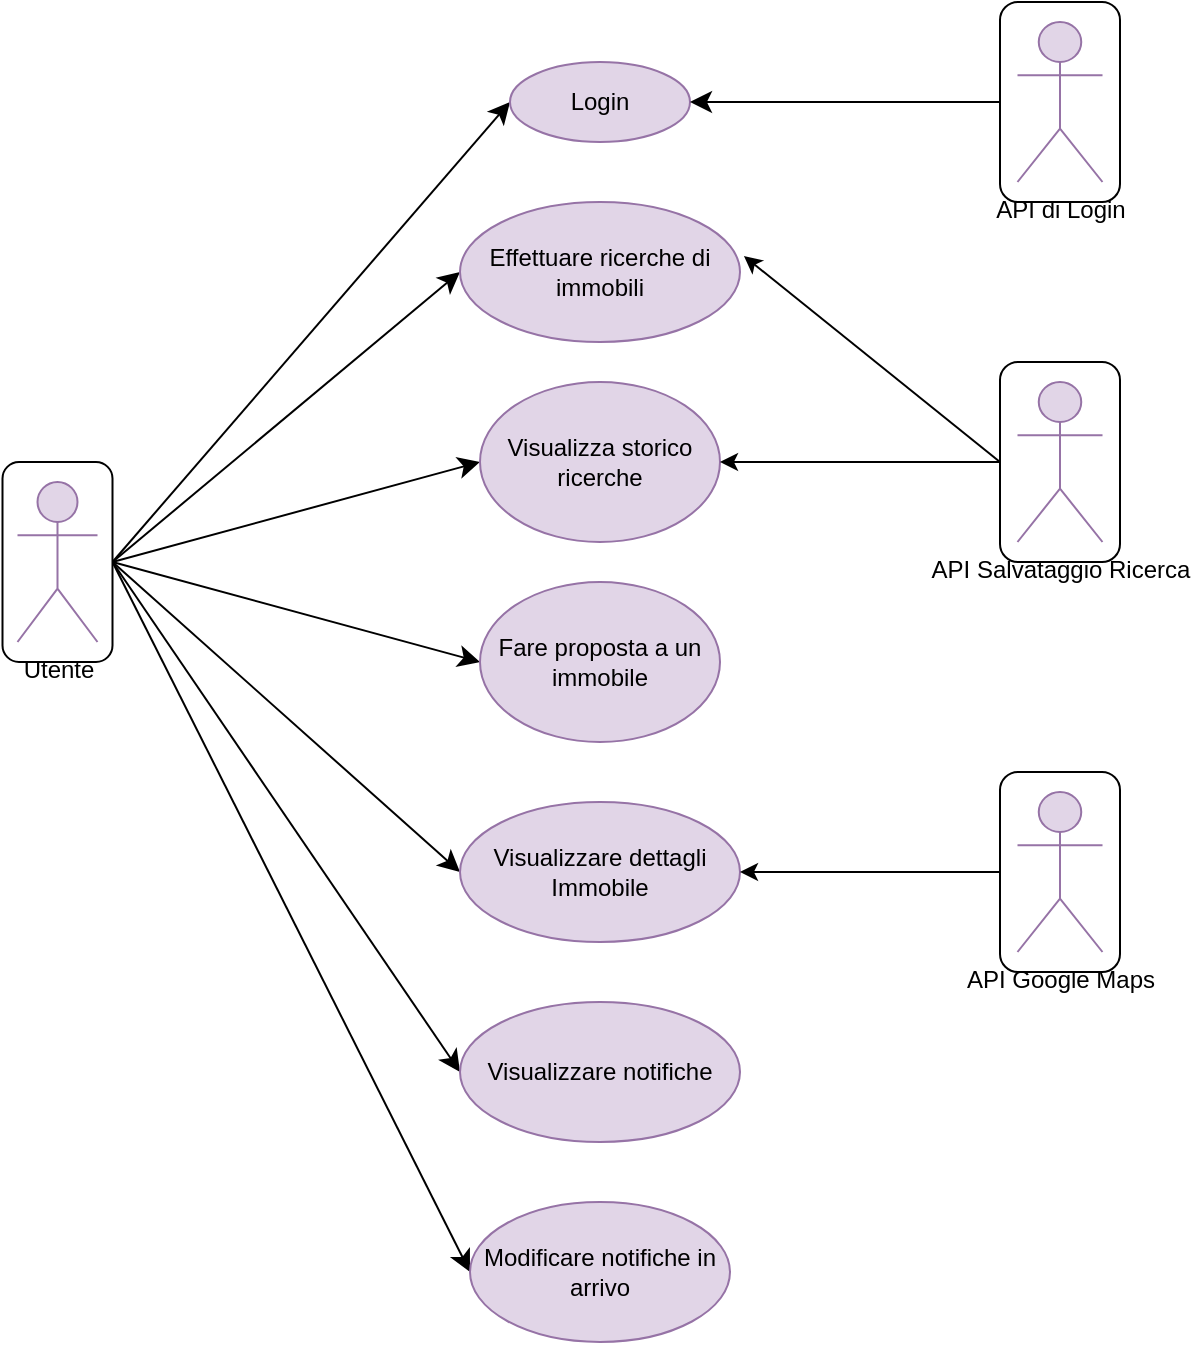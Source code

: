 <mxfile version="26.0.6">
  <diagram name="Pagina-1" id="6G40AudnX4V3arxLj7MN">
    <mxGraphModel dx="1434" dy="773" grid="1" gridSize="10" guides="1" tooltips="1" connect="1" arrows="1" fold="1" page="1" pageScale="1" pageWidth="827" pageHeight="1169" math="0" shadow="0">
      <root>
        <mxCell id="0" />
        <mxCell id="1" parent="0" />
        <mxCell id="M1VupFGEyAj3h0TDIzQc-1" style="edgeStyle=none;curved=1;rounded=0;orthogonalLoop=1;jettySize=auto;html=1;exitX=1;exitY=0.5;exitDx=0;exitDy=0;entryX=0;entryY=0.5;entryDx=0;entryDy=0;fontSize=12;startSize=8;endSize=8;" parent="1" source="_CSK9XHWe_MBLC8gGU8z-2" target="Xy6Fc_QJERTIxOceRlBJ-2" edge="1">
          <mxGeometry relative="1" as="geometry" />
        </mxCell>
        <mxCell id="M1VupFGEyAj3h0TDIzQc-3" style="edgeStyle=none;curved=1;rounded=0;orthogonalLoop=1;jettySize=auto;html=1;exitX=1;exitY=0.5;exitDx=0;exitDy=0;entryX=0;entryY=0.5;entryDx=0;entryDy=0;fontSize=12;startSize=8;endSize=8;" parent="1" source="_CSK9XHWe_MBLC8gGU8z-2" target="Xy6Fc_QJERTIxOceRlBJ-3" edge="1">
          <mxGeometry relative="1" as="geometry" />
        </mxCell>
        <mxCell id="M1VupFGEyAj3h0TDIzQc-4" style="edgeStyle=none;curved=1;rounded=0;orthogonalLoop=1;jettySize=auto;html=1;exitX=1;exitY=0.5;exitDx=0;exitDy=0;entryX=0;entryY=0.5;entryDx=0;entryDy=0;fontSize=12;startSize=8;endSize=8;" parent="1" source="_CSK9XHWe_MBLC8gGU8z-2" target="Xy6Fc_QJERTIxOceRlBJ-4" edge="1">
          <mxGeometry relative="1" as="geometry" />
        </mxCell>
        <mxCell id="M1VupFGEyAj3h0TDIzQc-5" style="edgeStyle=none;curved=1;rounded=0;orthogonalLoop=1;jettySize=auto;html=1;exitX=1;exitY=0.5;exitDx=0;exitDy=0;entryX=0;entryY=0.5;entryDx=0;entryDy=0;fontSize=12;startSize=8;endSize=8;" parent="1" source="_CSK9XHWe_MBLC8gGU8z-2" target="Xy6Fc_QJERTIxOceRlBJ-5" edge="1">
          <mxGeometry relative="1" as="geometry" />
        </mxCell>
        <mxCell id="M1VupFGEyAj3h0TDIzQc-6" style="edgeStyle=none;curved=1;rounded=0;orthogonalLoop=1;jettySize=auto;html=1;exitX=1;exitY=0.5;exitDx=0;exitDy=0;entryX=0;entryY=0.5;entryDx=0;entryDy=0;fontSize=12;startSize=8;endSize=8;" parent="1" source="_CSK9XHWe_MBLC8gGU8z-2" target="Xy6Fc_QJERTIxOceRlBJ-6" edge="1">
          <mxGeometry relative="1" as="geometry" />
        </mxCell>
        <mxCell id="M1VupFGEyAj3h0TDIzQc-7" style="edgeStyle=none;curved=1;rounded=0;orthogonalLoop=1;jettySize=auto;html=1;exitX=1;exitY=0.5;exitDx=0;exitDy=0;entryX=0;entryY=0.5;entryDx=0;entryDy=0;fontSize=12;startSize=8;endSize=8;" parent="1" source="_CSK9XHWe_MBLC8gGU8z-2" target="Xy6Fc_QJERTIxOceRlBJ-7" edge="1">
          <mxGeometry relative="1" as="geometry" />
        </mxCell>
        <mxCell id="M1VupFGEyAj3h0TDIzQc-8" style="edgeStyle=none;curved=1;rounded=0;orthogonalLoop=1;jettySize=auto;html=1;exitX=1;exitY=0.5;exitDx=0;exitDy=0;entryX=0;entryY=0.5;entryDx=0;entryDy=0;fontSize=12;startSize=8;endSize=8;" parent="1" source="_CSK9XHWe_MBLC8gGU8z-2" target="Xy6Fc_QJERTIxOceRlBJ-8" edge="1">
          <mxGeometry relative="1" as="geometry" />
        </mxCell>
        <mxCell id="_CSK9XHWe_MBLC8gGU8z-2" value="" style="rounded=1;whiteSpace=wrap;html=1;" parent="1" vertex="1">
          <mxGeometry x="141.25" y="280" width="55" height="100" as="geometry" />
        </mxCell>
        <mxCell id="Xy6Fc_QJERTIxOceRlBJ-1" value="&lt;div&gt;Utente&lt;/div&gt;&lt;div&gt;&lt;br&gt;&lt;/div&gt;" style="shape=umlActor;verticalLabelPosition=bottom;verticalAlign=top;html=1;fillColor=#e1d5e7;strokeColor=#9673a6;" parent="1" vertex="1">
          <mxGeometry x="148.75" y="290" width="40" height="80" as="geometry" />
        </mxCell>
        <mxCell id="Xy6Fc_QJERTIxOceRlBJ-2" value="Login" style="ellipse;whiteSpace=wrap;html=1;fillColor=#e1d5e7;strokeColor=#9673a6;" parent="1" vertex="1">
          <mxGeometry x="395" y="80" width="90" height="40" as="geometry" />
        </mxCell>
        <mxCell id="Xy6Fc_QJERTIxOceRlBJ-3" value="Effettuare ricerche di immobili" style="ellipse;whiteSpace=wrap;html=1;fillColor=#e1d5e7;strokeColor=#9673a6;" parent="1" vertex="1">
          <mxGeometry x="370" y="150" width="140" height="70" as="geometry" />
        </mxCell>
        <mxCell id="Xy6Fc_QJERTIxOceRlBJ-4" value="Visualizza storico ricerche" style="ellipse;whiteSpace=wrap;html=1;fillColor=#e1d5e7;strokeColor=#9673a6;" parent="1" vertex="1">
          <mxGeometry x="380" y="240" width="120" height="80" as="geometry" />
        </mxCell>
        <mxCell id="Xy6Fc_QJERTIxOceRlBJ-5" value="Fare proposta a un immobile" style="ellipse;whiteSpace=wrap;html=1;fillColor=#e1d5e7;strokeColor=#9673a6;" parent="1" vertex="1">
          <mxGeometry x="380" y="340" width="120" height="80" as="geometry" />
        </mxCell>
        <mxCell id="Xy6Fc_QJERTIxOceRlBJ-6" value="Visualizzare dettagli Immobile" style="ellipse;whiteSpace=wrap;html=1;fillColor=#e1d5e7;strokeColor=#9673a6;" parent="1" vertex="1">
          <mxGeometry x="370" y="450" width="140" height="70" as="geometry" />
        </mxCell>
        <mxCell id="Xy6Fc_QJERTIxOceRlBJ-7" value="Visualizzare notifiche" style="ellipse;whiteSpace=wrap;html=1;fillColor=#e1d5e7;strokeColor=#9673a6;" parent="1" vertex="1">
          <mxGeometry x="370" y="550" width="140" height="70" as="geometry" />
        </mxCell>
        <mxCell id="Xy6Fc_QJERTIxOceRlBJ-8" value="Modificare notifiche in arrivo" style="ellipse;whiteSpace=wrap;html=1;fillColor=#e1d5e7;strokeColor=#9673a6;" parent="1" vertex="1">
          <mxGeometry x="375" y="650" width="130" height="70" as="geometry" />
        </mxCell>
        <mxCell id="M1VupFGEyAj3h0TDIzQc-2" style="edgeStyle=none;curved=1;rounded=0;orthogonalLoop=1;jettySize=auto;html=1;exitX=0;exitY=0.5;exitDx=0;exitDy=0;entryX=1;entryY=0.5;entryDx=0;entryDy=0;fontSize=12;startSize=8;endSize=8;" parent="1" source="_CSK9XHWe_MBLC8gGU8z-3" target="Xy6Fc_QJERTIxOceRlBJ-2" edge="1">
          <mxGeometry relative="1" as="geometry" />
        </mxCell>
        <mxCell id="_CSK9XHWe_MBLC8gGU8z-3" value="" style="rounded=1;whiteSpace=wrap;html=1;" parent="1" vertex="1">
          <mxGeometry x="640" y="50" width="60" height="100" as="geometry" />
        </mxCell>
        <mxCell id="_CSK9XHWe_MBLC8gGU8z-4" value="&lt;div&gt;API di Login&lt;br&gt;&lt;/div&gt;&lt;div&gt;&lt;br&gt;&lt;/div&gt;" style="shape=umlActor;verticalLabelPosition=bottom;verticalAlign=top;html=1;fillColor=#e1d5e7;strokeColor=#9673a6;" parent="1" vertex="1">
          <mxGeometry x="648.75" y="60" width="42.5" height="80" as="geometry" />
        </mxCell>
        <mxCell id="1R-mDEG1HdZcemuLbbaK-6" style="rounded=0;orthogonalLoop=1;jettySize=auto;html=1;exitX=0;exitY=0.5;exitDx=0;exitDy=0;entryX=1;entryY=0.5;entryDx=0;entryDy=0;" parent="1" source="1R-mDEG1HdZcemuLbbaK-1" target="Xy6Fc_QJERTIxOceRlBJ-4" edge="1">
          <mxGeometry relative="1" as="geometry" />
        </mxCell>
        <mxCell id="1R-mDEG1HdZcemuLbbaK-1" value="" style="rounded=1;whiteSpace=wrap;html=1;" parent="1" vertex="1">
          <mxGeometry x="640" y="230" width="60" height="100" as="geometry" />
        </mxCell>
        <mxCell id="1R-mDEG1HdZcemuLbbaK-2" value="API Salvataggio Ricerca" style="shape=umlActor;verticalLabelPosition=bottom;verticalAlign=top;html=1;fillColor=#e1d5e7;strokeColor=#9673a6;" parent="1" vertex="1">
          <mxGeometry x="648.75" y="240" width="42.5" height="80" as="geometry" />
        </mxCell>
        <mxCell id="1R-mDEG1HdZcemuLbbaK-5" style="rounded=0;orthogonalLoop=1;jettySize=auto;html=1;exitX=0;exitY=0.5;exitDx=0;exitDy=0;entryX=1.014;entryY=0.386;entryDx=0;entryDy=0;entryPerimeter=0;" parent="1" source="1R-mDEG1HdZcemuLbbaK-1" target="Xy6Fc_QJERTIxOceRlBJ-3" edge="1">
          <mxGeometry relative="1" as="geometry" />
        </mxCell>
        <mxCell id="Jrk9Aq-qr_JCP-HutC0i-3" style="rounded=0;orthogonalLoop=1;jettySize=auto;html=1;exitX=0;exitY=0.5;exitDx=0;exitDy=0;entryX=1;entryY=0.5;entryDx=0;entryDy=0;" edge="1" parent="1" source="Jrk9Aq-qr_JCP-HutC0i-1" target="Xy6Fc_QJERTIxOceRlBJ-6">
          <mxGeometry relative="1" as="geometry" />
        </mxCell>
        <mxCell id="Jrk9Aq-qr_JCP-HutC0i-1" value="" style="rounded=1;whiteSpace=wrap;html=1;" vertex="1" parent="1">
          <mxGeometry x="640" y="435" width="60" height="100" as="geometry" />
        </mxCell>
        <mxCell id="Jrk9Aq-qr_JCP-HutC0i-2" value="&lt;div&gt;API Google Maps&lt;/div&gt;" style="shape=umlActor;verticalLabelPosition=bottom;verticalAlign=top;html=1;fillColor=#e1d5e7;strokeColor=#9673a6;" vertex="1" parent="1">
          <mxGeometry x="648.75" y="445" width="42.5" height="80" as="geometry" />
        </mxCell>
      </root>
    </mxGraphModel>
  </diagram>
</mxfile>
